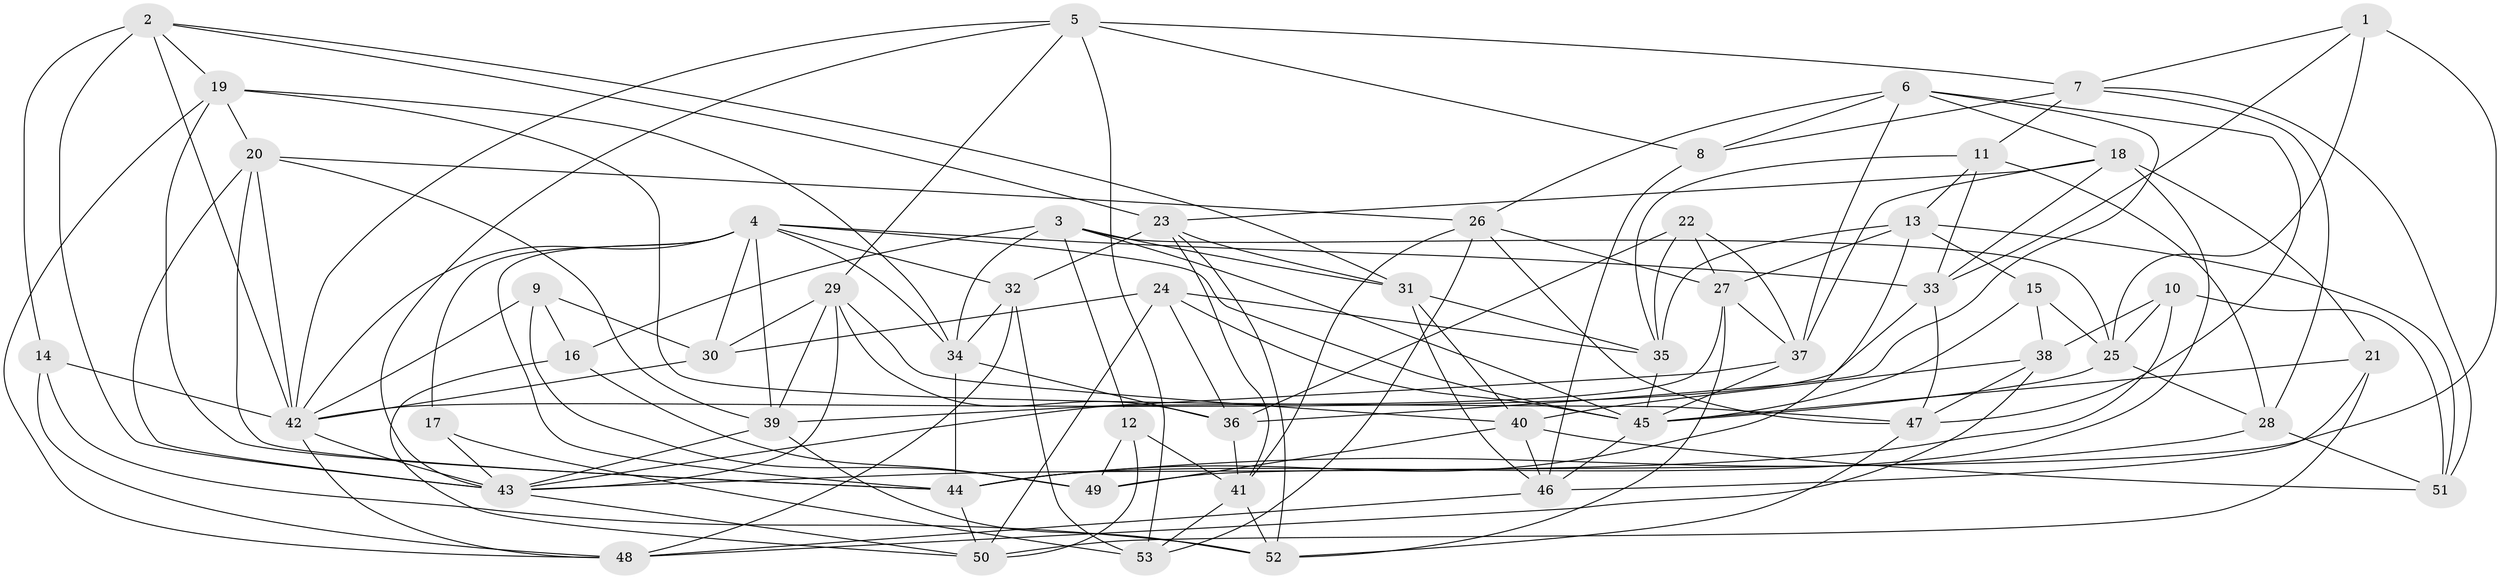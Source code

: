 // original degree distribution, {4: 1.0}
// Generated by graph-tools (version 1.1) at 2025/26/03/09/25 03:26:52]
// undirected, 53 vertices, 151 edges
graph export_dot {
graph [start="1"]
  node [color=gray90,style=filled];
  1;
  2;
  3;
  4;
  5;
  6;
  7;
  8;
  9;
  10;
  11;
  12;
  13;
  14;
  15;
  16;
  17;
  18;
  19;
  20;
  21;
  22;
  23;
  24;
  25;
  26;
  27;
  28;
  29;
  30;
  31;
  32;
  33;
  34;
  35;
  36;
  37;
  38;
  39;
  40;
  41;
  42;
  43;
  44;
  45;
  46;
  47;
  48;
  49;
  50;
  51;
  52;
  53;
  1 -- 7 [weight=1.0];
  1 -- 25 [weight=1.0];
  1 -- 33 [weight=1.0];
  1 -- 49 [weight=1.0];
  2 -- 14 [weight=1.0];
  2 -- 19 [weight=1.0];
  2 -- 23 [weight=1.0];
  2 -- 31 [weight=1.0];
  2 -- 42 [weight=1.0];
  2 -- 43 [weight=1.0];
  3 -- 12 [weight=1.0];
  3 -- 16 [weight=1.0];
  3 -- 25 [weight=1.0];
  3 -- 31 [weight=1.0];
  3 -- 34 [weight=1.0];
  3 -- 45 [weight=1.0];
  4 -- 17 [weight=2.0];
  4 -- 30 [weight=1.0];
  4 -- 32 [weight=1.0];
  4 -- 33 [weight=1.0];
  4 -- 34 [weight=1.0];
  4 -- 39 [weight=1.0];
  4 -- 42 [weight=1.0];
  4 -- 44 [weight=1.0];
  4 -- 45 [weight=1.0];
  5 -- 7 [weight=1.0];
  5 -- 8 [weight=1.0];
  5 -- 29 [weight=1.0];
  5 -- 42 [weight=1.0];
  5 -- 43 [weight=1.0];
  5 -- 53 [weight=1.0];
  6 -- 8 [weight=1.0];
  6 -- 18 [weight=1.0];
  6 -- 26 [weight=1.0];
  6 -- 36 [weight=1.0];
  6 -- 37 [weight=1.0];
  6 -- 47 [weight=1.0];
  7 -- 8 [weight=1.0];
  7 -- 11 [weight=1.0];
  7 -- 28 [weight=1.0];
  7 -- 51 [weight=1.0];
  8 -- 46 [weight=1.0];
  9 -- 16 [weight=1.0];
  9 -- 30 [weight=2.0];
  9 -- 42 [weight=1.0];
  9 -- 49 [weight=2.0];
  10 -- 25 [weight=1.0];
  10 -- 38 [weight=2.0];
  10 -- 43 [weight=1.0];
  10 -- 51 [weight=2.0];
  11 -- 13 [weight=1.0];
  11 -- 28 [weight=2.0];
  11 -- 33 [weight=1.0];
  11 -- 35 [weight=1.0];
  12 -- 41 [weight=1.0];
  12 -- 49 [weight=1.0];
  12 -- 50 [weight=1.0];
  13 -- 15 [weight=1.0];
  13 -- 27 [weight=1.0];
  13 -- 35 [weight=1.0];
  13 -- 44 [weight=1.0];
  13 -- 51 [weight=1.0];
  14 -- 42 [weight=1.0];
  14 -- 48 [weight=1.0];
  14 -- 52 [weight=1.0];
  15 -- 25 [weight=1.0];
  15 -- 38 [weight=1.0];
  15 -- 45 [weight=1.0];
  16 -- 49 [weight=1.0];
  16 -- 50 [weight=1.0];
  17 -- 43 [weight=1.0];
  17 -- 53 [weight=1.0];
  18 -- 21 [weight=1.0];
  18 -- 23 [weight=1.0];
  18 -- 33 [weight=1.0];
  18 -- 37 [weight=1.0];
  18 -- 44 [weight=1.0];
  19 -- 20 [weight=1.0];
  19 -- 34 [weight=1.0];
  19 -- 44 [weight=1.0];
  19 -- 47 [weight=1.0];
  19 -- 48 [weight=1.0];
  20 -- 26 [weight=1.0];
  20 -- 39 [weight=1.0];
  20 -- 42 [weight=1.0];
  20 -- 43 [weight=1.0];
  20 -- 44 [weight=1.0];
  21 -- 45 [weight=1.0];
  21 -- 46 [weight=1.0];
  21 -- 50 [weight=1.0];
  22 -- 27 [weight=1.0];
  22 -- 35 [weight=1.0];
  22 -- 36 [weight=1.0];
  22 -- 37 [weight=1.0];
  23 -- 31 [weight=1.0];
  23 -- 32 [weight=1.0];
  23 -- 41 [weight=1.0];
  23 -- 52 [weight=1.0];
  24 -- 30 [weight=1.0];
  24 -- 35 [weight=1.0];
  24 -- 36 [weight=1.0];
  24 -- 45 [weight=2.0];
  24 -- 50 [weight=1.0];
  25 -- 28 [weight=1.0];
  25 -- 45 [weight=1.0];
  26 -- 27 [weight=1.0];
  26 -- 41 [weight=1.0];
  26 -- 47 [weight=1.0];
  26 -- 53 [weight=1.0];
  27 -- 37 [weight=1.0];
  27 -- 43 [weight=1.0];
  27 -- 52 [weight=1.0];
  28 -- 44 [weight=1.0];
  28 -- 51 [weight=1.0];
  29 -- 30 [weight=1.0];
  29 -- 36 [weight=1.0];
  29 -- 39 [weight=1.0];
  29 -- 40 [weight=1.0];
  29 -- 43 [weight=1.0];
  30 -- 42 [weight=1.0];
  31 -- 35 [weight=1.0];
  31 -- 40 [weight=1.0];
  31 -- 46 [weight=1.0];
  32 -- 34 [weight=1.0];
  32 -- 48 [weight=1.0];
  32 -- 53 [weight=2.0];
  33 -- 42 [weight=1.0];
  33 -- 47 [weight=1.0];
  34 -- 36 [weight=1.0];
  34 -- 44 [weight=1.0];
  35 -- 45 [weight=1.0];
  36 -- 41 [weight=1.0];
  37 -- 39 [weight=1.0];
  37 -- 45 [weight=1.0];
  38 -- 40 [weight=1.0];
  38 -- 47 [weight=1.0];
  38 -- 48 [weight=1.0];
  39 -- 43 [weight=1.0];
  39 -- 52 [weight=1.0];
  40 -- 46 [weight=1.0];
  40 -- 49 [weight=1.0];
  40 -- 51 [weight=1.0];
  41 -- 52 [weight=1.0];
  41 -- 53 [weight=1.0];
  42 -- 43 [weight=1.0];
  42 -- 48 [weight=1.0];
  43 -- 50 [weight=1.0];
  44 -- 50 [weight=1.0];
  45 -- 46 [weight=1.0];
  46 -- 48 [weight=1.0];
  47 -- 52 [weight=1.0];
}
